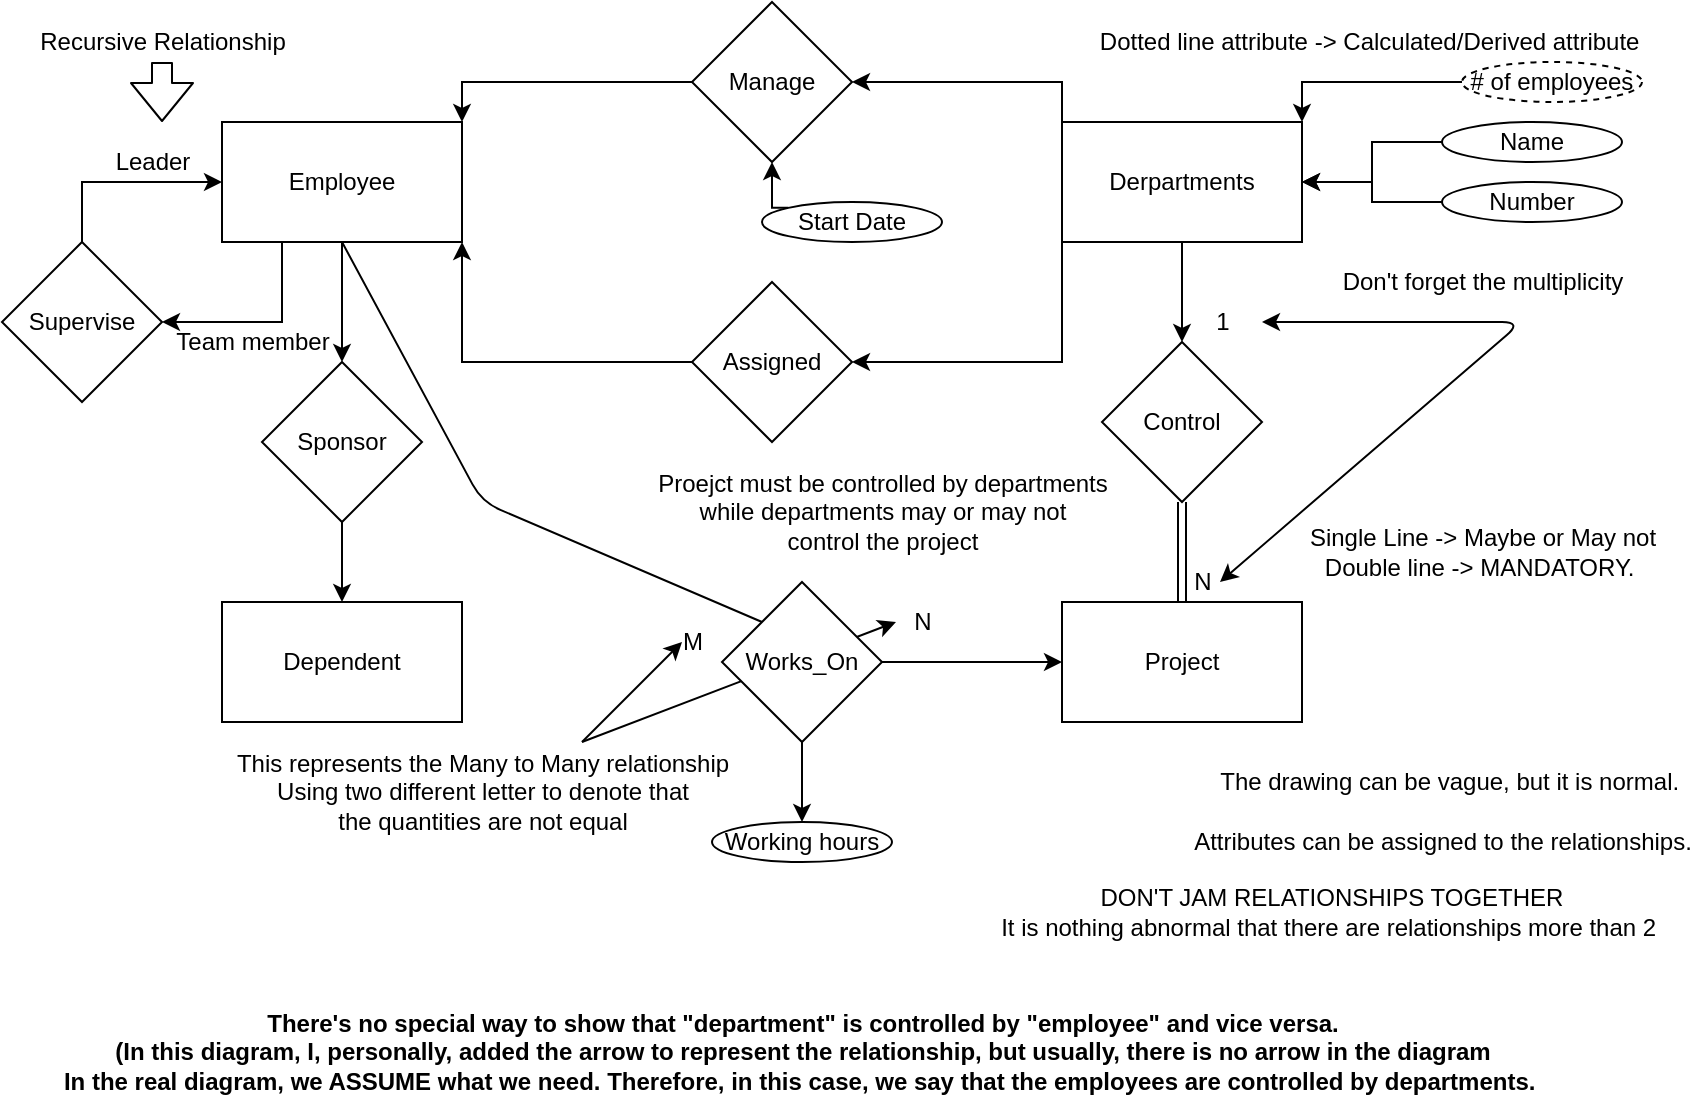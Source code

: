 <mxfile version="15.2.7" type="github">
  <diagram id="-j4W8ajl_okpw4RgpCke" name="Page-1">
    <mxGraphModel dx="946" dy="589" grid="1" gridSize="10" guides="1" tooltips="1" connect="1" arrows="1" fold="1" page="1" pageScale="1" pageWidth="850" pageHeight="1100" math="0" shadow="0">
      <root>
        <mxCell id="0" />
        <mxCell id="1" parent="0" />
        <mxCell id="bjb8TFt1GVLLZXTYinY1-58" value="" style="endArrow=classic;html=1;entryX=-0.15;entryY=0.5;entryDx=0;entryDy=0;entryPerimeter=0;" edge="1" parent="1" target="bjb8TFt1GVLLZXTYinY1-55">
          <mxGeometry width="50" height="50" relative="1" as="geometry">
            <mxPoint x="290" y="370" as="sourcePoint" />
            <mxPoint x="430" y="310" as="targetPoint" />
          </mxGeometry>
        </mxCell>
        <mxCell id="bjb8TFt1GVLLZXTYinY1-34" style="edgeStyle=orthogonalEdgeStyle;rounded=0;orthogonalLoop=1;jettySize=auto;html=1;exitX=0.25;exitY=1;exitDx=0;exitDy=0;entryX=1;entryY=0.5;entryDx=0;entryDy=0;" edge="1" parent="1" source="bjb8TFt1GVLLZXTYinY1-1" target="bjb8TFt1GVLLZXTYinY1-32">
          <mxGeometry relative="1" as="geometry" />
        </mxCell>
        <mxCell id="bjb8TFt1GVLLZXTYinY1-43" style="edgeStyle=orthogonalEdgeStyle;rounded=0;orthogonalLoop=1;jettySize=auto;html=1;exitX=0.5;exitY=1;exitDx=0;exitDy=0;" edge="1" parent="1" source="bjb8TFt1GVLLZXTYinY1-1" target="bjb8TFt1GVLLZXTYinY1-42">
          <mxGeometry relative="1" as="geometry" />
        </mxCell>
        <mxCell id="bjb8TFt1GVLLZXTYinY1-1" value="Employee" style="rounded=0;whiteSpace=wrap;html=1;" vertex="1" parent="1">
          <mxGeometry x="110" y="60" width="120" height="60" as="geometry" />
        </mxCell>
        <mxCell id="bjb8TFt1GVLLZXTYinY1-7" style="edgeStyle=orthogonalEdgeStyle;rounded=0;orthogonalLoop=1;jettySize=auto;html=1;exitX=0;exitY=0;exitDx=0;exitDy=0;entryX=1;entryY=0.5;entryDx=0;entryDy=0;" edge="1" parent="1" source="bjb8TFt1GVLLZXTYinY1-2" target="bjb8TFt1GVLLZXTYinY1-5">
          <mxGeometry relative="1" as="geometry" />
        </mxCell>
        <mxCell id="bjb8TFt1GVLLZXTYinY1-15" style="edgeStyle=orthogonalEdgeStyle;rounded=0;orthogonalLoop=1;jettySize=auto;html=1;exitX=0.5;exitY=1;exitDx=0;exitDy=0;entryX=0.5;entryY=0;entryDx=0;entryDy=0;" edge="1" parent="1" source="bjb8TFt1GVLLZXTYinY1-2" target="bjb8TFt1GVLLZXTYinY1-14">
          <mxGeometry relative="1" as="geometry" />
        </mxCell>
        <mxCell id="bjb8TFt1GVLLZXTYinY1-19" style="edgeStyle=orthogonalEdgeStyle;rounded=0;orthogonalLoop=1;jettySize=auto;html=1;exitX=0;exitY=1;exitDx=0;exitDy=0;entryX=1;entryY=0.5;entryDx=0;entryDy=0;" edge="1" parent="1" source="bjb8TFt1GVLLZXTYinY1-2" target="bjb8TFt1GVLLZXTYinY1-18">
          <mxGeometry relative="1" as="geometry" />
        </mxCell>
        <mxCell id="bjb8TFt1GVLLZXTYinY1-2" value="Derpartments" style="rounded=0;whiteSpace=wrap;html=1;" vertex="1" parent="1">
          <mxGeometry x="530" y="60" width="120" height="60" as="geometry" />
        </mxCell>
        <mxCell id="bjb8TFt1GVLLZXTYinY1-3" value="Dependent" style="rounded=0;whiteSpace=wrap;html=1;" vertex="1" parent="1">
          <mxGeometry x="110" y="300" width="120" height="60" as="geometry" />
        </mxCell>
        <mxCell id="bjb8TFt1GVLLZXTYinY1-4" value="Project" style="rounded=0;whiteSpace=wrap;html=1;" vertex="1" parent="1">
          <mxGeometry x="530" y="300" width="120" height="60" as="geometry" />
        </mxCell>
        <mxCell id="bjb8TFt1GVLLZXTYinY1-17" style="edgeStyle=orthogonalEdgeStyle;rounded=0;orthogonalLoop=1;jettySize=auto;html=1;exitX=0;exitY=0.5;exitDx=0;exitDy=0;entryX=1;entryY=0;entryDx=0;entryDy=0;" edge="1" parent="1" source="bjb8TFt1GVLLZXTYinY1-5" target="bjb8TFt1GVLLZXTYinY1-1">
          <mxGeometry relative="1" as="geometry" />
        </mxCell>
        <mxCell id="bjb8TFt1GVLLZXTYinY1-5" value="Manage" style="rhombus;whiteSpace=wrap;html=1;" vertex="1" parent="1">
          <mxGeometry x="345" width="80" height="80" as="geometry" />
        </mxCell>
        <mxCell id="bjb8TFt1GVLLZXTYinY1-9" style="edgeStyle=orthogonalEdgeStyle;rounded=0;orthogonalLoop=1;jettySize=auto;html=1;exitX=0;exitY=0;exitDx=0;exitDy=0;entryX=0.5;entryY=1;entryDx=0;entryDy=0;" edge="1" parent="1" source="bjb8TFt1GVLLZXTYinY1-8" target="bjb8TFt1GVLLZXTYinY1-5">
          <mxGeometry relative="1" as="geometry" />
        </mxCell>
        <mxCell id="bjb8TFt1GVLLZXTYinY1-8" value="Start Date" style="ellipse;whiteSpace=wrap;html=1;" vertex="1" parent="1">
          <mxGeometry x="380" y="100" width="90" height="20" as="geometry" />
        </mxCell>
        <mxCell id="bjb8TFt1GVLLZXTYinY1-12" style="edgeStyle=orthogonalEdgeStyle;rounded=0;orthogonalLoop=1;jettySize=auto;html=1;exitX=0;exitY=0.5;exitDx=0;exitDy=0;entryX=1;entryY=0.5;entryDx=0;entryDy=0;" edge="1" parent="1" source="bjb8TFt1GVLLZXTYinY1-10" target="bjb8TFt1GVLLZXTYinY1-2">
          <mxGeometry relative="1" as="geometry" />
        </mxCell>
        <mxCell id="bjb8TFt1GVLLZXTYinY1-10" value="Name" style="ellipse;whiteSpace=wrap;html=1;" vertex="1" parent="1">
          <mxGeometry x="720" y="60" width="90" height="20" as="geometry" />
        </mxCell>
        <mxCell id="bjb8TFt1GVLLZXTYinY1-13" style="edgeStyle=orthogonalEdgeStyle;rounded=0;orthogonalLoop=1;jettySize=auto;html=1;exitX=0;exitY=0.5;exitDx=0;exitDy=0;" edge="1" parent="1" source="bjb8TFt1GVLLZXTYinY1-11" target="bjb8TFt1GVLLZXTYinY1-2">
          <mxGeometry relative="1" as="geometry" />
        </mxCell>
        <mxCell id="bjb8TFt1GVLLZXTYinY1-11" value="Number" style="ellipse;whiteSpace=wrap;html=1;" vertex="1" parent="1">
          <mxGeometry x="720" y="90" width="90" height="20" as="geometry" />
        </mxCell>
        <mxCell id="bjb8TFt1GVLLZXTYinY1-16" style="edgeStyle=orthogonalEdgeStyle;rounded=0;orthogonalLoop=1;jettySize=auto;html=1;exitX=0.5;exitY=1;exitDx=0;exitDy=0;entryX=0.5;entryY=0;entryDx=0;entryDy=0;shape=link;" edge="1" parent="1" source="bjb8TFt1GVLLZXTYinY1-14" target="bjb8TFt1GVLLZXTYinY1-4">
          <mxGeometry relative="1" as="geometry" />
        </mxCell>
        <mxCell id="bjb8TFt1GVLLZXTYinY1-14" value="Control" style="rhombus;whiteSpace=wrap;html=1;" vertex="1" parent="1">
          <mxGeometry x="550" y="170" width="80" height="80" as="geometry" />
        </mxCell>
        <mxCell id="bjb8TFt1GVLLZXTYinY1-20" style="edgeStyle=orthogonalEdgeStyle;rounded=0;orthogonalLoop=1;jettySize=auto;html=1;exitX=0;exitY=0.5;exitDx=0;exitDy=0;entryX=1;entryY=1;entryDx=0;entryDy=0;" edge="1" parent="1" source="bjb8TFt1GVLLZXTYinY1-18" target="bjb8TFt1GVLLZXTYinY1-1">
          <mxGeometry relative="1" as="geometry" />
        </mxCell>
        <mxCell id="bjb8TFt1GVLLZXTYinY1-18" value="Assigned" style="rhombus;whiteSpace=wrap;html=1;" vertex="1" parent="1">
          <mxGeometry x="345" y="140" width="80" height="80" as="geometry" />
        </mxCell>
        <mxCell id="bjb8TFt1GVLLZXTYinY1-21" value="DON&#39;T JAM RELATIONSHIPS TOGETHER&lt;br&gt;It is nothing abnormal that there are relationships more than 2&amp;nbsp;" style="text;html=1;strokeColor=none;fillColor=none;align=center;verticalAlign=middle;whiteSpace=wrap;rounded=0;" vertex="1" parent="1">
          <mxGeometry x="480" y="440" width="370" height="30" as="geometry" />
        </mxCell>
        <mxCell id="bjb8TFt1GVLLZXTYinY1-22" value="The drawing can be vague, but it is normal.&amp;nbsp;" style="text;html=1;align=center;verticalAlign=middle;resizable=0;points=[];autosize=1;strokeColor=none;fillColor=none;" vertex="1" parent="1">
          <mxGeometry x="600" y="380" width="250" height="20" as="geometry" />
        </mxCell>
        <mxCell id="bjb8TFt1GVLLZXTYinY1-24" style="edgeStyle=orthogonalEdgeStyle;rounded=0;orthogonalLoop=1;jettySize=auto;html=1;exitX=1;exitY=0.5;exitDx=0;exitDy=0;entryX=0;entryY=0.5;entryDx=0;entryDy=0;" edge="1" parent="1" source="bjb8TFt1GVLLZXTYinY1-23" target="bjb8TFt1GVLLZXTYinY1-4">
          <mxGeometry relative="1" as="geometry" />
        </mxCell>
        <mxCell id="bjb8TFt1GVLLZXTYinY1-30" style="edgeStyle=orthogonalEdgeStyle;rounded=0;orthogonalLoop=1;jettySize=auto;html=1;exitX=0.5;exitY=1;exitDx=0;exitDy=0;entryX=0.5;entryY=0;entryDx=0;entryDy=0;" edge="1" parent="1" source="bjb8TFt1GVLLZXTYinY1-23" target="bjb8TFt1GVLLZXTYinY1-29">
          <mxGeometry relative="1" as="geometry" />
        </mxCell>
        <mxCell id="bjb8TFt1GVLLZXTYinY1-23" value="Works_On" style="rhombus;whiteSpace=wrap;html=1;" vertex="1" parent="1">
          <mxGeometry x="360" y="290" width="80" height="80" as="geometry" />
        </mxCell>
        <mxCell id="bjb8TFt1GVLLZXTYinY1-28" value="" style="endArrow=none;html=1;entryX=0.5;entryY=1;entryDx=0;entryDy=0;exitX=0;exitY=0;exitDx=0;exitDy=0;" edge="1" parent="1" source="bjb8TFt1GVLLZXTYinY1-23" target="bjb8TFt1GVLLZXTYinY1-1">
          <mxGeometry width="50" height="50" relative="1" as="geometry">
            <mxPoint x="400" y="290" as="sourcePoint" />
            <mxPoint x="450" y="240" as="targetPoint" />
            <Array as="points">
              <mxPoint x="240" y="250" />
            </Array>
          </mxGeometry>
        </mxCell>
        <mxCell id="bjb8TFt1GVLLZXTYinY1-29" value="Working hours" style="ellipse;whiteSpace=wrap;html=1;" vertex="1" parent="1">
          <mxGeometry x="355" y="410" width="90" height="20" as="geometry" />
        </mxCell>
        <mxCell id="bjb8TFt1GVLLZXTYinY1-31" value="Attributes can be assigned to the relationships.&lt;br&gt;" style="text;html=1;align=center;verticalAlign=middle;resizable=0;points=[];autosize=1;strokeColor=none;fillColor=none;" vertex="1" parent="1">
          <mxGeometry x="590" y="410" width="260" height="20" as="geometry" />
        </mxCell>
        <mxCell id="bjb8TFt1GVLLZXTYinY1-33" style="edgeStyle=orthogonalEdgeStyle;rounded=0;orthogonalLoop=1;jettySize=auto;html=1;exitX=0.5;exitY=0;exitDx=0;exitDy=0;" edge="1" parent="1" source="bjb8TFt1GVLLZXTYinY1-32" target="bjb8TFt1GVLLZXTYinY1-1">
          <mxGeometry relative="1" as="geometry" />
        </mxCell>
        <mxCell id="bjb8TFt1GVLLZXTYinY1-32" value="Supervise" style="rhombus;whiteSpace=wrap;html=1;" vertex="1" parent="1">
          <mxGeometry y="120" width="80" height="80" as="geometry" />
        </mxCell>
        <mxCell id="bjb8TFt1GVLLZXTYinY1-35" value="Recursive Relationship" style="text;html=1;align=center;verticalAlign=middle;resizable=0;points=[];autosize=1;strokeColor=none;fillColor=none;" vertex="1" parent="1">
          <mxGeometry x="10" y="10" width="140" height="20" as="geometry" />
        </mxCell>
        <mxCell id="bjb8TFt1GVLLZXTYinY1-37" value="" style="shape=flexArrow;endArrow=classic;html=1;" edge="1" parent="1" source="bjb8TFt1GVLLZXTYinY1-35">
          <mxGeometry width="50" height="50" relative="1" as="geometry">
            <mxPoint x="60" y="70" as="sourcePoint" />
            <mxPoint x="80" y="60" as="targetPoint" />
          </mxGeometry>
        </mxCell>
        <mxCell id="bjb8TFt1GVLLZXTYinY1-38" value="Team member" style="text;html=1;align=center;verticalAlign=middle;resizable=0;points=[];autosize=1;strokeColor=none;fillColor=none;" vertex="1" parent="1">
          <mxGeometry x="80" y="160" width="90" height="20" as="geometry" />
        </mxCell>
        <mxCell id="bjb8TFt1GVLLZXTYinY1-39" value="Leader" style="text;html=1;align=center;verticalAlign=middle;resizable=0;points=[];autosize=1;strokeColor=none;fillColor=none;" vertex="1" parent="1">
          <mxGeometry x="50" y="70" width="50" height="20" as="geometry" />
        </mxCell>
        <mxCell id="bjb8TFt1GVLLZXTYinY1-41" value="&lt;b&gt;There&#39;s no special way to show that &quot;department&quot; is controlled by &quot;employee&quot; and vice versa.&lt;br&gt;(In this diagram, I, personally, added the arrow to represent the relationship, but usually, there is no arrow in the diagram&lt;br&gt;In the real diagram, we ASSUME what we need. Therefore, in this case, we say that the employees are controlled by departments.&amp;nbsp;&lt;br&gt;&lt;/b&gt;" style="text;html=1;align=center;verticalAlign=middle;resizable=0;points=[];autosize=1;strokeColor=none;fillColor=none;" vertex="1" parent="1">
          <mxGeometry x="25" y="500" width="750" height="50" as="geometry" />
        </mxCell>
        <mxCell id="bjb8TFt1GVLLZXTYinY1-44" style="edgeStyle=orthogonalEdgeStyle;rounded=0;orthogonalLoop=1;jettySize=auto;html=1;exitX=0.5;exitY=1;exitDx=0;exitDy=0;entryX=0.5;entryY=0;entryDx=0;entryDy=0;" edge="1" parent="1" source="bjb8TFt1GVLLZXTYinY1-42" target="bjb8TFt1GVLLZXTYinY1-3">
          <mxGeometry relative="1" as="geometry" />
        </mxCell>
        <mxCell id="bjb8TFt1GVLLZXTYinY1-42" value="Sponsor" style="rhombus;whiteSpace=wrap;html=1;" vertex="1" parent="1">
          <mxGeometry x="130" y="180" width="80" height="80" as="geometry" />
        </mxCell>
        <mxCell id="bjb8TFt1GVLLZXTYinY1-46" value="Single Line -&amp;gt; Maybe or May not&lt;br&gt;Double line -&amp;gt; MANDATORY.&amp;nbsp;" style="text;html=1;align=center;verticalAlign=middle;resizable=0;points=[];autosize=1;strokeColor=none;fillColor=none;" vertex="1" parent="1">
          <mxGeometry x="645" y="260" width="190" height="30" as="geometry" />
        </mxCell>
        <mxCell id="bjb8TFt1GVLLZXTYinY1-49" value="Proejct must be controlled by departments&lt;br&gt;while departments may or may not&lt;br&gt;control the project" style="text;html=1;align=center;verticalAlign=middle;resizable=0;points=[];autosize=1;strokeColor=none;fillColor=none;" vertex="1" parent="1">
          <mxGeometry x="320" y="230" width="240" height="50" as="geometry" />
        </mxCell>
        <mxCell id="bjb8TFt1GVLLZXTYinY1-50" value="1" style="text;html=1;align=center;verticalAlign=middle;resizable=0;points=[];autosize=1;strokeColor=none;fillColor=none;" vertex="1" parent="1">
          <mxGeometry x="600" y="150" width="20" height="20" as="geometry" />
        </mxCell>
        <mxCell id="bjb8TFt1GVLLZXTYinY1-51" value="N" style="text;html=1;align=center;verticalAlign=middle;resizable=0;points=[];autosize=1;strokeColor=none;fillColor=none;" vertex="1" parent="1">
          <mxGeometry x="590" y="280" width="20" height="20" as="geometry" />
        </mxCell>
        <mxCell id="bjb8TFt1GVLLZXTYinY1-53" value="" style="endArrow=classic;startArrow=classic;html=1;exitX=0.95;exitY=0.5;exitDx=0;exitDy=0;exitPerimeter=0;" edge="1" parent="1" source="bjb8TFt1GVLLZXTYinY1-51">
          <mxGeometry width="50" height="50" relative="1" as="geometry">
            <mxPoint x="695" y="200" as="sourcePoint" />
            <mxPoint x="630" y="160" as="targetPoint" />
            <Array as="points">
              <mxPoint x="760" y="160" />
            </Array>
          </mxGeometry>
        </mxCell>
        <mxCell id="bjb8TFt1GVLLZXTYinY1-54" value="Don&#39;t forget the multiplicity" style="text;html=1;align=center;verticalAlign=middle;resizable=0;points=[];autosize=1;strokeColor=none;fillColor=none;" vertex="1" parent="1">
          <mxGeometry x="660" y="130" width="160" height="20" as="geometry" />
        </mxCell>
        <mxCell id="bjb8TFt1GVLLZXTYinY1-55" value="N" style="text;html=1;align=center;verticalAlign=middle;resizable=0;points=[];autosize=1;strokeColor=none;fillColor=none;" vertex="1" parent="1">
          <mxGeometry x="450" y="300" width="20" height="20" as="geometry" />
        </mxCell>
        <mxCell id="bjb8TFt1GVLLZXTYinY1-56" value="M" style="text;html=1;align=center;verticalAlign=middle;resizable=0;points=[];autosize=1;strokeColor=none;fillColor=none;" vertex="1" parent="1">
          <mxGeometry x="330" y="310" width="30" height="20" as="geometry" />
        </mxCell>
        <mxCell id="bjb8TFt1GVLLZXTYinY1-57" value="" style="endArrow=classic;html=1;" edge="1" parent="1">
          <mxGeometry width="50" height="50" relative="1" as="geometry">
            <mxPoint x="290" y="370" as="sourcePoint" />
            <mxPoint x="340" y="320" as="targetPoint" />
          </mxGeometry>
        </mxCell>
        <mxCell id="bjb8TFt1GVLLZXTYinY1-60" value="This represents the Many to Many relationship&lt;br&gt;Using two different letter to denote that&lt;br&gt;the quantities are not equal" style="text;html=1;align=center;verticalAlign=middle;resizable=0;points=[];autosize=1;strokeColor=none;fillColor=none;" vertex="1" parent="1">
          <mxGeometry x="110" y="370" width="260" height="50" as="geometry" />
        </mxCell>
        <mxCell id="bjb8TFt1GVLLZXTYinY1-62" style="edgeStyle=orthogonalEdgeStyle;rounded=0;orthogonalLoop=1;jettySize=auto;html=1;exitX=0;exitY=0.5;exitDx=0;exitDy=0;entryX=1;entryY=0;entryDx=0;entryDy=0;" edge="1" parent="1" source="bjb8TFt1GVLLZXTYinY1-61" target="bjb8TFt1GVLLZXTYinY1-2">
          <mxGeometry relative="1" as="geometry" />
        </mxCell>
        <mxCell id="bjb8TFt1GVLLZXTYinY1-61" value="# of employees" style="ellipse;whiteSpace=wrap;html=1;dashed=1;" vertex="1" parent="1">
          <mxGeometry x="730" y="30" width="90" height="20" as="geometry" />
        </mxCell>
        <mxCell id="bjb8TFt1GVLLZXTYinY1-63" value="Dotted line attribute -&amp;gt; Calculated/Derived attribute&amp;nbsp;" style="text;html=1;align=center;verticalAlign=middle;resizable=0;points=[];autosize=1;strokeColor=none;fillColor=none;" vertex="1" parent="1">
          <mxGeometry x="540" y="10" width="290" height="20" as="geometry" />
        </mxCell>
      </root>
    </mxGraphModel>
  </diagram>
</mxfile>
